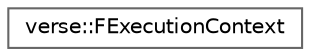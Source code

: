 digraph "Graphical Class Hierarchy"
{
 // INTERACTIVE_SVG=YES
 // LATEX_PDF_SIZE
  bgcolor="transparent";
  edge [fontname=Helvetica,fontsize=10,labelfontname=Helvetica,labelfontsize=10];
  node [fontname=Helvetica,fontsize=10,shape=box,height=0.2,width=0.4];
  rankdir="LR";
  Node0 [id="Node000000",label="verse::FExecutionContext",height=0.2,width=0.4,color="grey40", fillcolor="white", style="filled",URL="$d6/d2b/structverse_1_1FExecutionContext.html",tooltip=" "];
}
